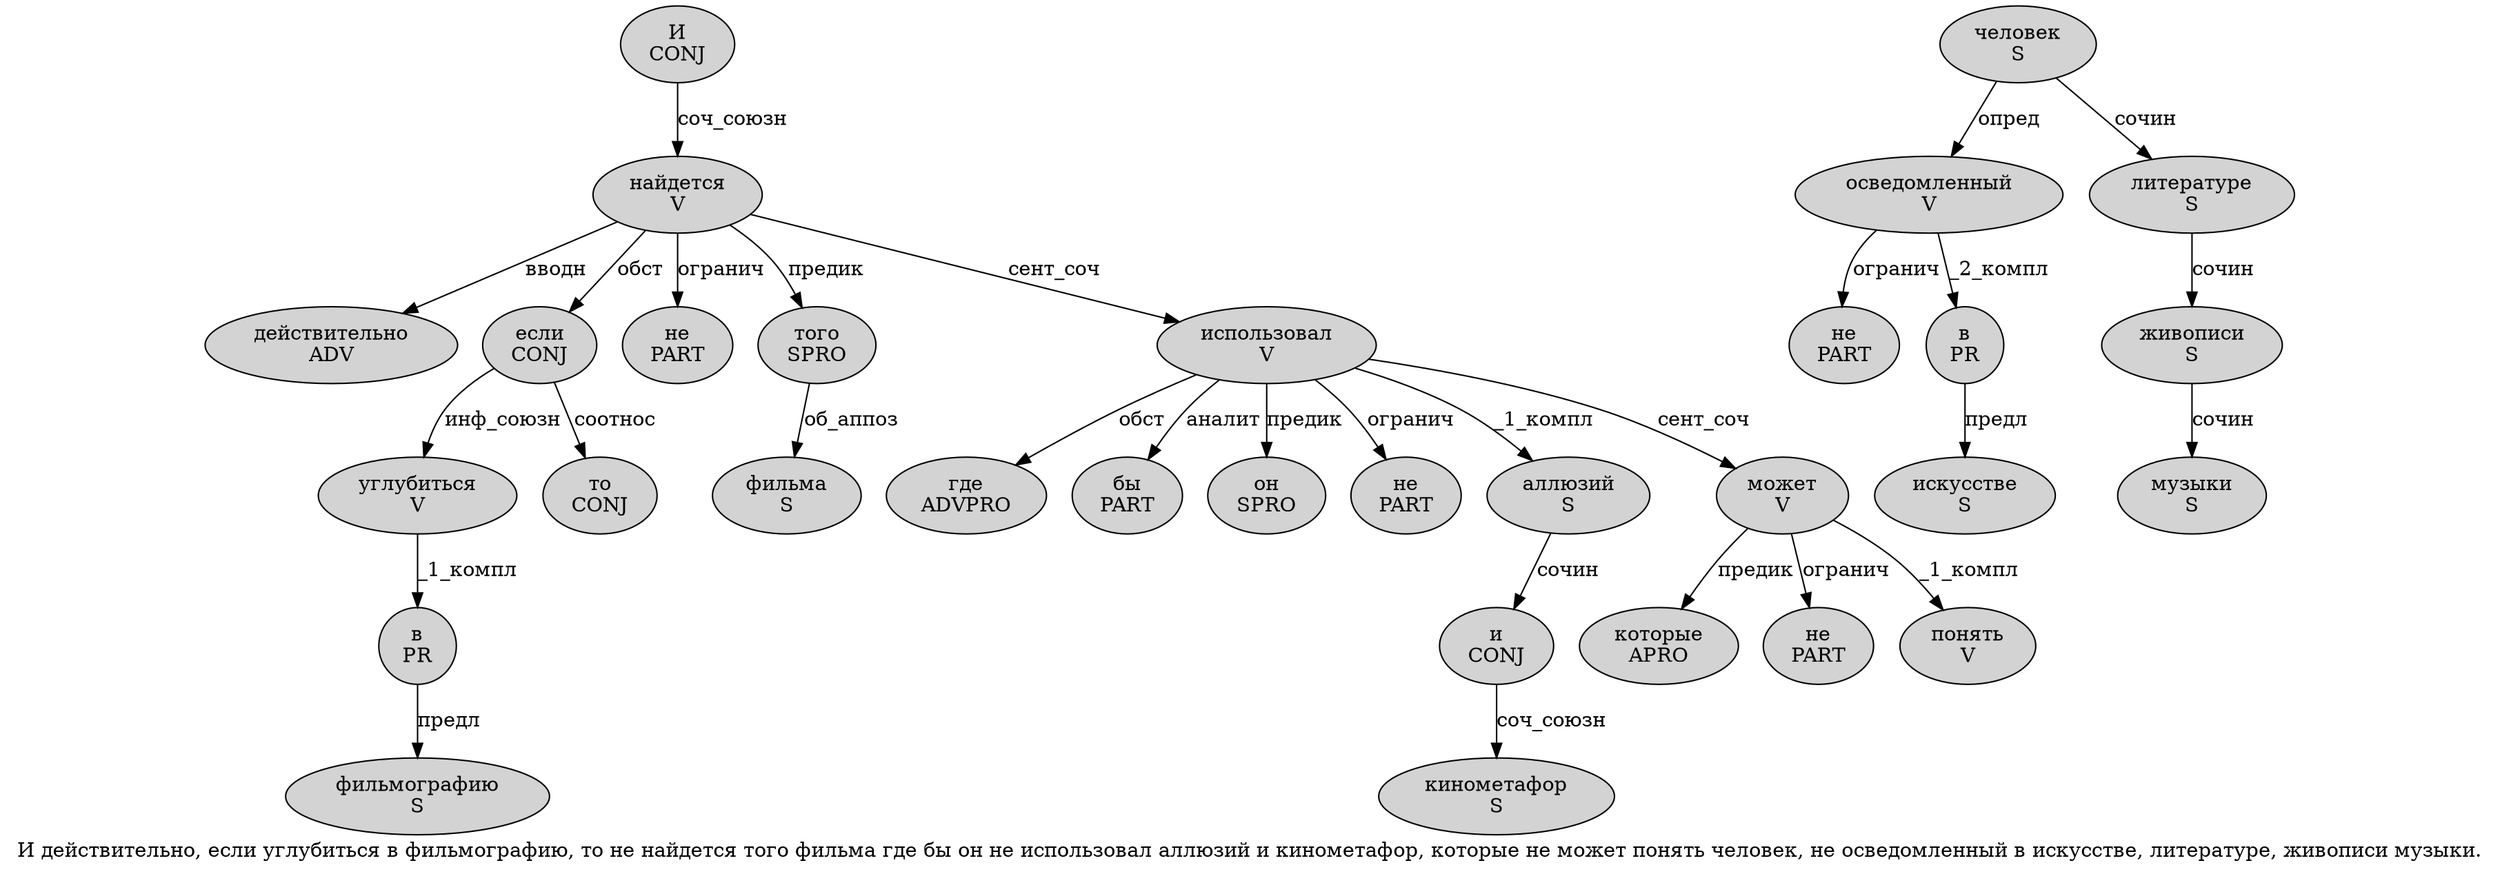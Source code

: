 digraph SENTENCE_2244 {
	graph [label="И действительно, если углубиться в фильмографию, то не найдется того фильма где бы он не использовал аллюзий и кинометафор, которые не может понять человек, не осведомленный в искусстве, литературе, живописи музыки."]
	node [style=filled]
		0 [label="И
CONJ" color="" fillcolor=lightgray penwidth=1 shape=ellipse]
		1 [label="действительно
ADV" color="" fillcolor=lightgray penwidth=1 shape=ellipse]
		3 [label="если
CONJ" color="" fillcolor=lightgray penwidth=1 shape=ellipse]
		4 [label="углубиться
V" color="" fillcolor=lightgray penwidth=1 shape=ellipse]
		5 [label="в
PR" color="" fillcolor=lightgray penwidth=1 shape=ellipse]
		6 [label="фильмографию
S" color="" fillcolor=lightgray penwidth=1 shape=ellipse]
		8 [label="то
CONJ" color="" fillcolor=lightgray penwidth=1 shape=ellipse]
		9 [label="не
PART" color="" fillcolor=lightgray penwidth=1 shape=ellipse]
		10 [label="найдется
V" color="" fillcolor=lightgray penwidth=1 shape=ellipse]
		11 [label="того
SPRO" color="" fillcolor=lightgray penwidth=1 shape=ellipse]
		12 [label="фильма
S" color="" fillcolor=lightgray penwidth=1 shape=ellipse]
		13 [label="где
ADVPRO" color="" fillcolor=lightgray penwidth=1 shape=ellipse]
		14 [label="бы
PART" color="" fillcolor=lightgray penwidth=1 shape=ellipse]
		15 [label="он
SPRO" color="" fillcolor=lightgray penwidth=1 shape=ellipse]
		16 [label="не
PART" color="" fillcolor=lightgray penwidth=1 shape=ellipse]
		17 [label="использовал
V" color="" fillcolor=lightgray penwidth=1 shape=ellipse]
		18 [label="аллюзий
S" color="" fillcolor=lightgray penwidth=1 shape=ellipse]
		19 [label="и
CONJ" color="" fillcolor=lightgray penwidth=1 shape=ellipse]
		20 [label="кинометафор
S" color="" fillcolor=lightgray penwidth=1 shape=ellipse]
		22 [label="которые
APRO" color="" fillcolor=lightgray penwidth=1 shape=ellipse]
		23 [label="не
PART" color="" fillcolor=lightgray penwidth=1 shape=ellipse]
		24 [label="может
V" color="" fillcolor=lightgray penwidth=1 shape=ellipse]
		25 [label="понять
V" color="" fillcolor=lightgray penwidth=1 shape=ellipse]
		26 [label="человек
S" color="" fillcolor=lightgray penwidth=1 shape=ellipse]
		28 [label="не
PART" color="" fillcolor=lightgray penwidth=1 shape=ellipse]
		29 [label="осведомленный
V" color="" fillcolor=lightgray penwidth=1 shape=ellipse]
		30 [label="в
PR" color="" fillcolor=lightgray penwidth=1 shape=ellipse]
		31 [label="искусстве
S" color="" fillcolor=lightgray penwidth=1 shape=ellipse]
		33 [label="литературе
S" color="" fillcolor=lightgray penwidth=1 shape=ellipse]
		35 [label="живописи
S" color="" fillcolor=lightgray penwidth=1 shape=ellipse]
		36 [label="музыки
S" color="" fillcolor=lightgray penwidth=1 shape=ellipse]
			24 -> 22 [label="предик"]
			24 -> 23 [label="огранич"]
			24 -> 25 [label="_1_компл"]
			18 -> 19 [label="сочин"]
			17 -> 13 [label="обст"]
			17 -> 14 [label="аналит"]
			17 -> 15 [label="предик"]
			17 -> 16 [label="огранич"]
			17 -> 18 [label="_1_компл"]
			17 -> 24 [label="сент_соч"]
			3 -> 4 [label="инф_союзн"]
			3 -> 8 [label="соотнос"]
			29 -> 28 [label="огранич"]
			29 -> 30 [label="_2_компл"]
			5 -> 6 [label="предл"]
			35 -> 36 [label="сочин"]
			4 -> 5 [label="_1_компл"]
			30 -> 31 [label="предл"]
			10 -> 1 [label="вводн"]
			10 -> 3 [label="обст"]
			10 -> 9 [label="огранич"]
			10 -> 11 [label="предик"]
			10 -> 17 [label="сент_соч"]
			33 -> 35 [label="сочин"]
			19 -> 20 [label="соч_союзн"]
			0 -> 10 [label="соч_союзн"]
			26 -> 29 [label="опред"]
			26 -> 33 [label="сочин"]
			11 -> 12 [label="об_аппоз"]
}